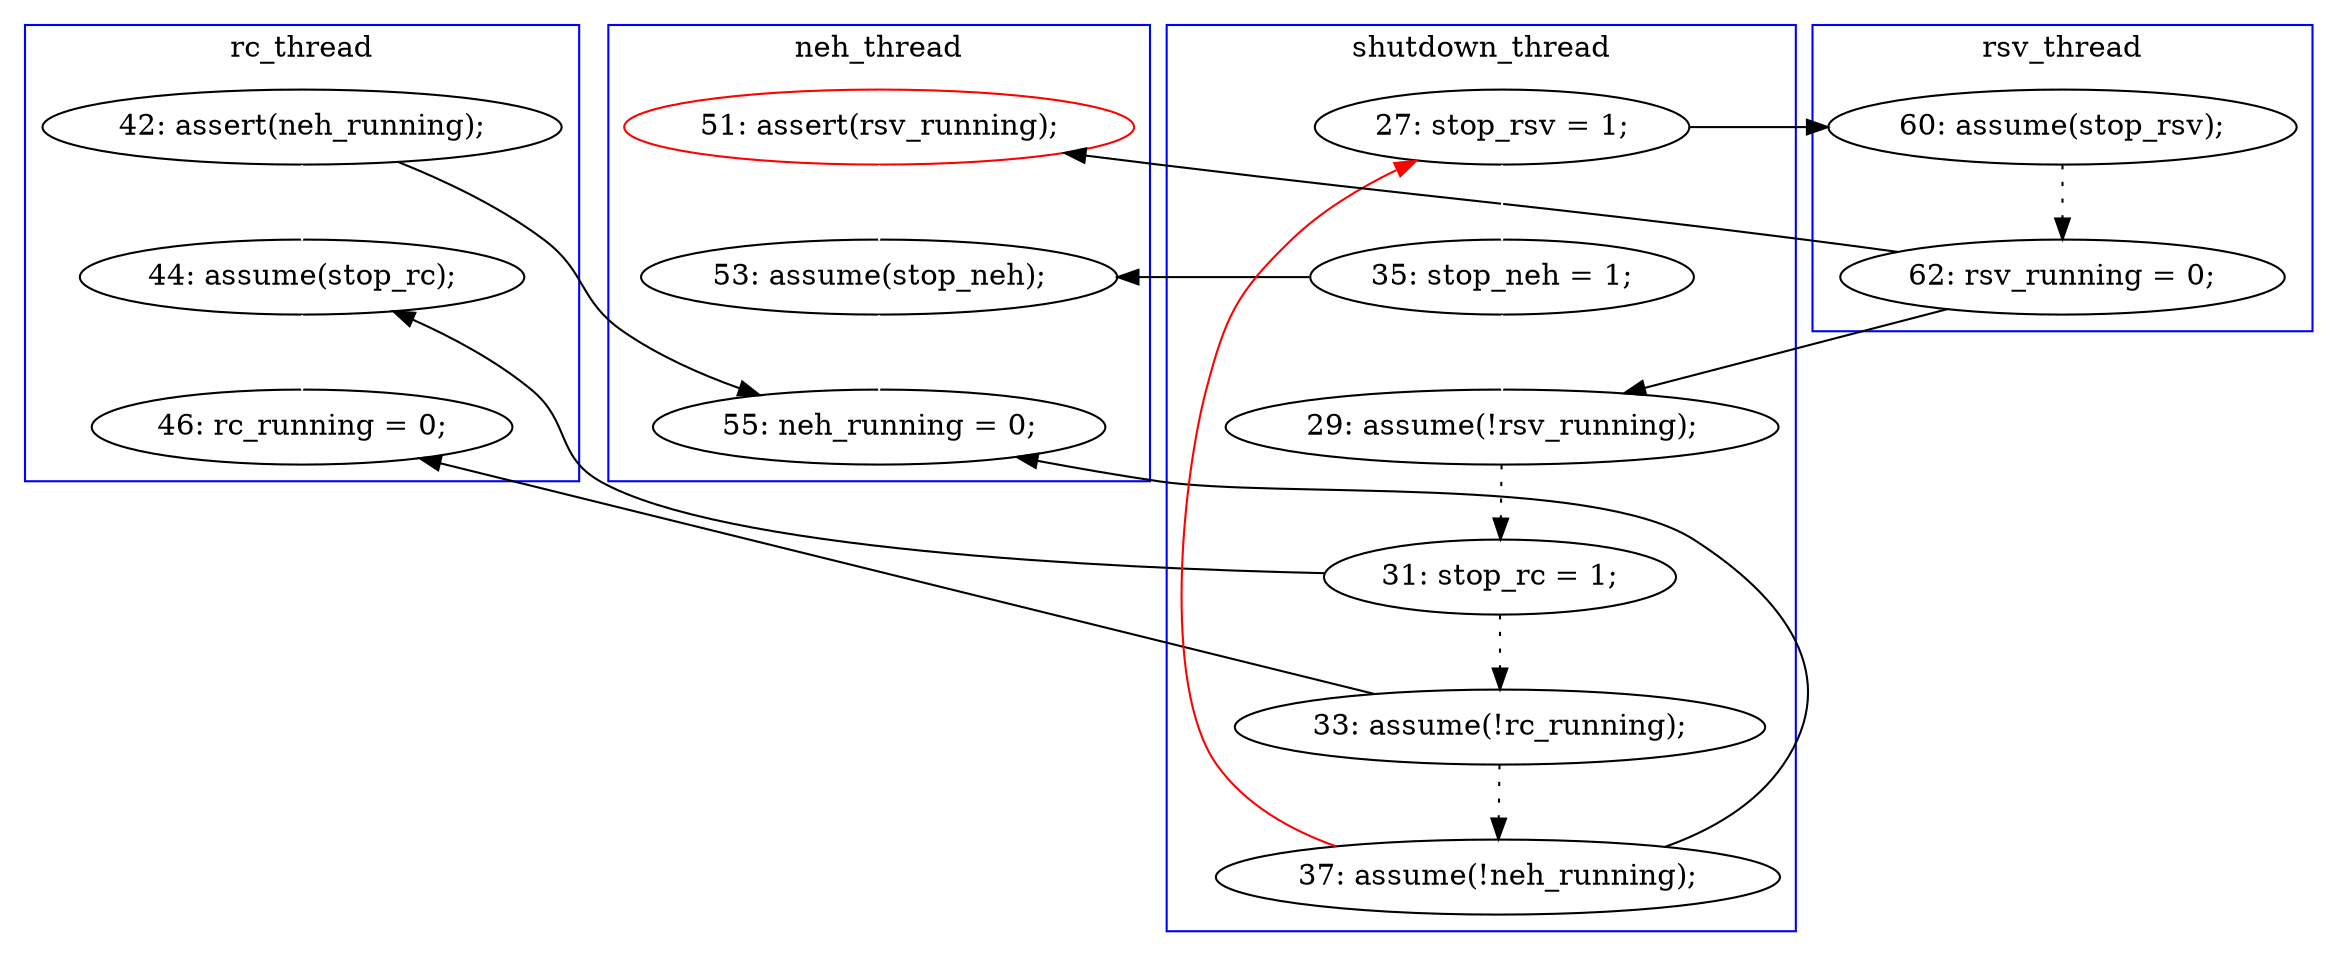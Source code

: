 digraph Counterexample {
	14 -> 39 [color = black, style = solid, constraint = false]
	24 -> 30 [color = black, style = solid, constraint = false]
	12 -> 38 [color = black, style = solid, constraint = false]
	14 -> 30 [color = white, style = solid]
	25 -> 26 [color = black, style = dotted]
	30 -> 34 [color = white, style = solid]
	24 -> 25 [color = black, style = dotted]
	22 -> 24 [color = black, style = dotted]
	12 -> 22 [color = white, style = solid]
	21 -> 23 [color = black, style = solid, constraint = false]
	10 -> 19 [color = black, style = solid, constraint = false]
	26 -> 10 [color = red, style = solid, constraint = false]
	19 -> 21 [color = black, style = dotted]
	23 -> 38 [color = white, style = solid]
	25 -> 34 [color = black, style = solid, constraint = false]
	10 -> 12 [color = white, style = solid]
	38 -> 39 [color = white, style = solid]
	21 -> 22 [color = black, style = solid, constraint = false]
	26 -> 39 [color = black, style = solid, constraint = false]
	subgraph cluster2 {
		label = rc_thread
		color = blue
		14  [label = "42: assert(neh_running);"]
		34  [label = "46: rc_running = 0;"]
		30  [label = "44: assume(stop_rc);"]
	}
	subgraph cluster3 {
		label = neh_thread
		color = blue
		38  [label = "53: assume(stop_neh);"]
		23  [label = "51: assert(rsv_running);", color = red]
		39  [label = "55: neh_running = 0;"]
	}
	subgraph cluster4 {
		label = rsv_thread
		color = blue
		19  [label = "60: assume(stop_rsv);"]
		21  [label = "62: rsv_running = 0;"]
	}
	subgraph cluster1 {
		label = shutdown_thread
		color = blue
		12  [label = "35: stop_neh = 1;"]
		22  [label = "29: assume(!rsv_running);"]
		24  [label = "31: stop_rc = 1;"]
		10  [label = "27: stop_rsv = 1;"]
		25  [label = "33: assume(!rc_running);"]
		26  [label = "37: assume(!neh_running);"]
	}
}